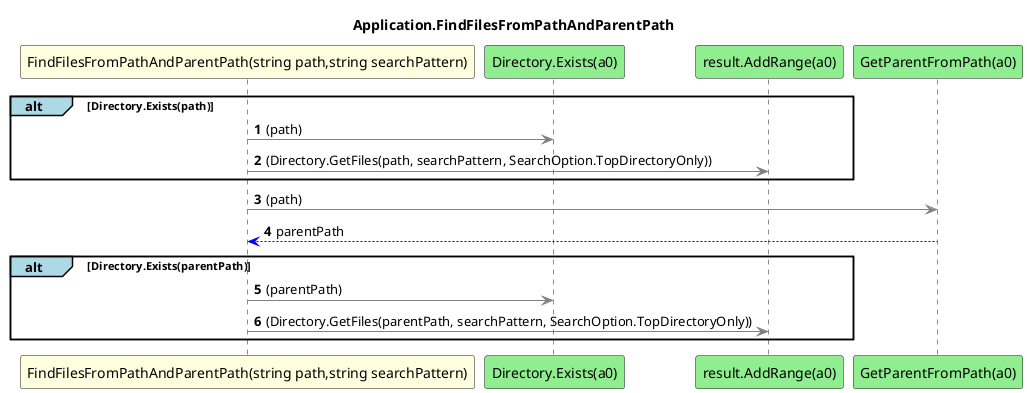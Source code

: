 @startuml Application.FindFilesFromPathAndParentPath
title Application.FindFilesFromPathAndParentPath
participant "FindFilesFromPathAndParentPath(string path,string searchPattern)" as FindFilesFromPathAndParentPath_p0_p1 #LightYellow
participant "Directory.Exists(a0)" as Directory_Exists_a0 #LightGreen
participant "result.AddRange(a0)" as result_AddRange_a0 #LightGreen
participant "GetParentFromPath(a0)" as GetParentFromPath_a0 #LightGreen
autonumber
alt#LightBlue Directory.Exists(path)
    FindFilesFromPathAndParentPath_p0_p1 -[#grey]> Directory_Exists_a0 : (path)
    FindFilesFromPathAndParentPath_p0_p1 -[#grey]> result_AddRange_a0 : (Directory.GetFiles(path, searchPattern, SearchOption.TopDirectoryOnly))
end
FindFilesFromPathAndParentPath_p0_p1 -[#grey]> GetParentFromPath_a0 : (path)
GetParentFromPath_a0 -[#blue]-> FindFilesFromPathAndParentPath_p0_p1 : parentPath
alt#LightBlue Directory.Exists(parentPath)
    FindFilesFromPathAndParentPath_p0_p1 -[#grey]> Directory_Exists_a0 : (parentPath)
    FindFilesFromPathAndParentPath_p0_p1 -[#grey]> result_AddRange_a0 : (Directory.GetFiles(parentPath, searchPattern, SearchOption.TopDirectoryOnly))
end
@enduml
